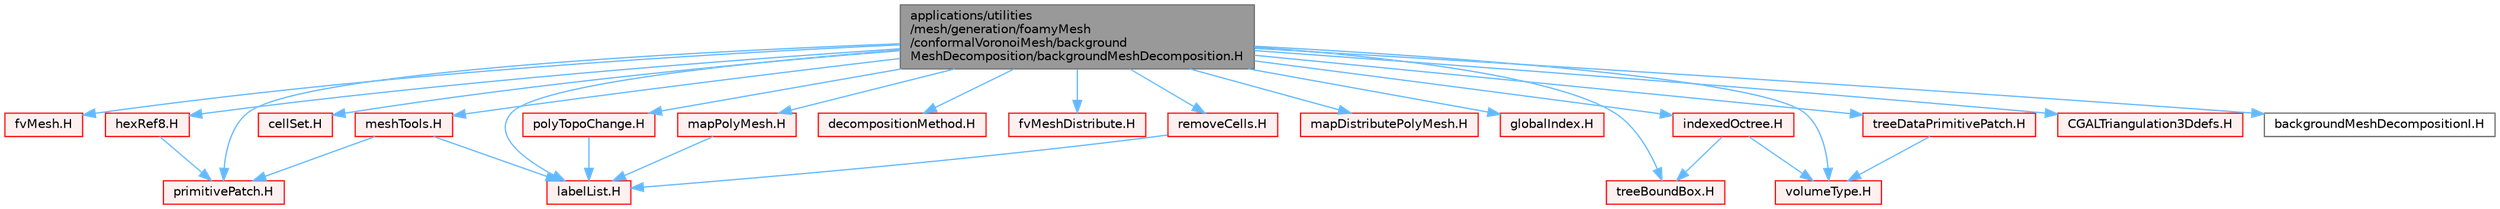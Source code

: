 digraph "applications/utilities/mesh/generation/foamyMesh/conformalVoronoiMesh/backgroundMeshDecomposition/backgroundMeshDecomposition.H"
{
 // LATEX_PDF_SIZE
  bgcolor="transparent";
  edge [fontname=Helvetica,fontsize=10,labelfontname=Helvetica,labelfontsize=10];
  node [fontname=Helvetica,fontsize=10,shape=box,height=0.2,width=0.4];
  Node1 [id="Node000001",label="applications/utilities\l/mesh/generation/foamyMesh\l/conformalVoronoiMesh/background\lMeshDecomposition/backgroundMeshDecomposition.H",height=0.2,width=0.4,color="gray40", fillcolor="grey60", style="filled", fontcolor="black",tooltip=" "];
  Node1 -> Node2 [id="edge1_Node000001_Node000002",color="steelblue1",style="solid",tooltip=" "];
  Node2 [id="Node000002",label="fvMesh.H",height=0.2,width=0.4,color="red", fillcolor="#FFF0F0", style="filled",URL="$fvMesh_8H.html",tooltip=" "];
  Node1 -> Node341 [id="edge2_Node000001_Node000341",color="steelblue1",style="solid",tooltip=" "];
  Node341 [id="Node000341",label="hexRef8.H",height=0.2,width=0.4,color="red", fillcolor="#FFF0F0", style="filled",URL="$hexRef8_8H.html",tooltip=" "];
  Node341 -> Node259 [id="edge3_Node000341_Node000259",color="steelblue1",style="solid",tooltip=" "];
  Node259 [id="Node000259",label="primitivePatch.H",height=0.2,width=0.4,color="red", fillcolor="#FFF0F0", style="filled",URL="$primitivePatch_8H.html",tooltip=" "];
  Node1 -> Node348 [id="edge4_Node000001_Node000348",color="steelblue1",style="solid",tooltip=" "];
  Node348 [id="Node000348",label="cellSet.H",height=0.2,width=0.4,color="red", fillcolor="#FFF0F0", style="filled",URL="$cellSet_8H.html",tooltip=" "];
  Node1 -> Node350 [id="edge5_Node000001_Node000350",color="steelblue1",style="solid",tooltip=" "];
  Node350 [id="Node000350",label="meshTools.H",height=0.2,width=0.4,color="red", fillcolor="#FFF0F0", style="filled",URL="$meshTools_8H.html",tooltip=" "];
  Node350 -> Node151 [id="edge6_Node000350_Node000151",color="steelblue1",style="solid",tooltip=" "];
  Node151 [id="Node000151",label="labelList.H",height=0.2,width=0.4,color="red", fillcolor="#FFF0F0", style="filled",URL="$labelList_8H.html",tooltip=" "];
  Node350 -> Node259 [id="edge7_Node000350_Node000259",color="steelblue1",style="solid",tooltip=" "];
  Node1 -> Node351 [id="edge8_Node000001_Node000351",color="steelblue1",style="solid",tooltip=" "];
  Node351 [id="Node000351",label="polyTopoChange.H",height=0.2,width=0.4,color="red", fillcolor="#FFF0F0", style="filled",URL="$polyTopoChange_8H.html",tooltip=" "];
  Node351 -> Node151 [id="edge9_Node000351_Node000151",color="steelblue1",style="solid",tooltip=" "];
  Node1 -> Node353 [id="edge10_Node000001_Node000353",color="steelblue1",style="solid",tooltip=" "];
  Node353 [id="Node000353",label="mapPolyMesh.H",height=0.2,width=0.4,color="red", fillcolor="#FFF0F0", style="filled",URL="$mapPolyMesh_8H.html",tooltip=" "];
  Node353 -> Node151 [id="edge11_Node000353_Node000151",color="steelblue1",style="solid",tooltip=" "];
  Node1 -> Node356 [id="edge12_Node000001_Node000356",color="steelblue1",style="solid",tooltip=" "];
  Node356 [id="Node000356",label="decompositionMethod.H",height=0.2,width=0.4,color="red", fillcolor="#FFF0F0", style="filled",URL="$decompositionMethod_8H.html",tooltip=" "];
  Node1 -> Node360 [id="edge13_Node000001_Node000360",color="steelblue1",style="solid",tooltip=" "];
  Node360 [id="Node000360",label="fvMeshDistribute.H",height=0.2,width=0.4,color="red", fillcolor="#FFF0F0", style="filled",URL="$fvMeshDistribute_8H.html",tooltip=" "];
  Node1 -> Node391 [id="edge14_Node000001_Node000391",color="steelblue1",style="solid",tooltip=" "];
  Node391 [id="Node000391",label="removeCells.H",height=0.2,width=0.4,color="red", fillcolor="#FFF0F0", style="filled",URL="$removeCells_8H.html",tooltip=" "];
  Node391 -> Node151 [id="edge15_Node000391_Node000151",color="steelblue1",style="solid",tooltip=" "];
  Node1 -> Node392 [id="edge16_Node000001_Node000392",color="steelblue1",style="solid",tooltip=" "];
  Node392 [id="Node000392",label="mapDistributePolyMesh.H",height=0.2,width=0.4,color="red", fillcolor="#FFF0F0", style="filled",URL="$mapDistributePolyMesh_8H.html",tooltip=" "];
  Node1 -> Node406 [id="edge17_Node000001_Node000406",color="steelblue1",style="solid",tooltip=" "];
  Node406 [id="Node000406",label="globalIndex.H",height=0.2,width=0.4,color="red", fillcolor="#FFF0F0", style="filled",URL="$globalIndex_8H.html",tooltip=" "];
  Node1 -> Node408 [id="edge18_Node000001_Node000408",color="steelblue1",style="solid",tooltip=" "];
  Node408 [id="Node000408",label="treeBoundBox.H",height=0.2,width=0.4,color="red", fillcolor="#FFF0F0", style="filled",URL="$treeBoundBox_8H.html",tooltip=" "];
  Node1 -> Node259 [id="edge19_Node000001_Node000259",color="steelblue1",style="solid",tooltip=" "];
  Node1 -> Node151 [id="edge20_Node000001_Node000151",color="steelblue1",style="solid",tooltip=" "];
  Node1 -> Node414 [id="edge21_Node000001_Node000414",color="steelblue1",style="solid",tooltip=" "];
  Node414 [id="Node000414",label="indexedOctree.H",height=0.2,width=0.4,color="red", fillcolor="#FFF0F0", style="filled",URL="$indexedOctree_8H.html",tooltip=" "];
  Node414 -> Node408 [id="edge22_Node000414_Node000408",color="steelblue1",style="solid",tooltip=" "];
  Node414 -> Node417 [id="edge23_Node000414_Node000417",color="steelblue1",style="solid",tooltip=" "];
  Node417 [id="Node000417",label="volumeType.H",height=0.2,width=0.4,color="red", fillcolor="#FFF0F0", style="filled",URL="$volumeType_8H.html",tooltip=" "];
  Node1 -> Node418 [id="edge24_Node000001_Node000418",color="steelblue1",style="solid",tooltip=" "];
  Node418 [id="Node000418",label="treeDataPrimitivePatch.H",height=0.2,width=0.4,color="red", fillcolor="#FFF0F0", style="filled",URL="$treeDataPrimitivePatch_8H.html",tooltip=" "];
  Node418 -> Node417 [id="edge25_Node000418_Node000417",color="steelblue1",style="solid",tooltip=" "];
  Node1 -> Node417 [id="edge26_Node000001_Node000417",color="steelblue1",style="solid",tooltip=" "];
  Node1 -> Node420 [id="edge27_Node000001_Node000420",color="steelblue1",style="solid",tooltip=" "];
  Node420 [id="Node000420",label="CGALTriangulation3Ddefs.H",height=0.2,width=0.4,color="red", fillcolor="#FFF0F0", style="filled",URL="$CGALTriangulation3Ddefs_8H.html",tooltip="CGAL data structures used for 3D Delaunay meshing."];
  Node1 -> Node449 [id="edge28_Node000001_Node000449",color="steelblue1",style="solid",tooltip=" "];
  Node449 [id="Node000449",label="backgroundMeshDecompositionI.H",height=0.2,width=0.4,color="grey40", fillcolor="white", style="filled",URL="$backgroundMeshDecompositionI_8H.html",tooltip=" "];
}
